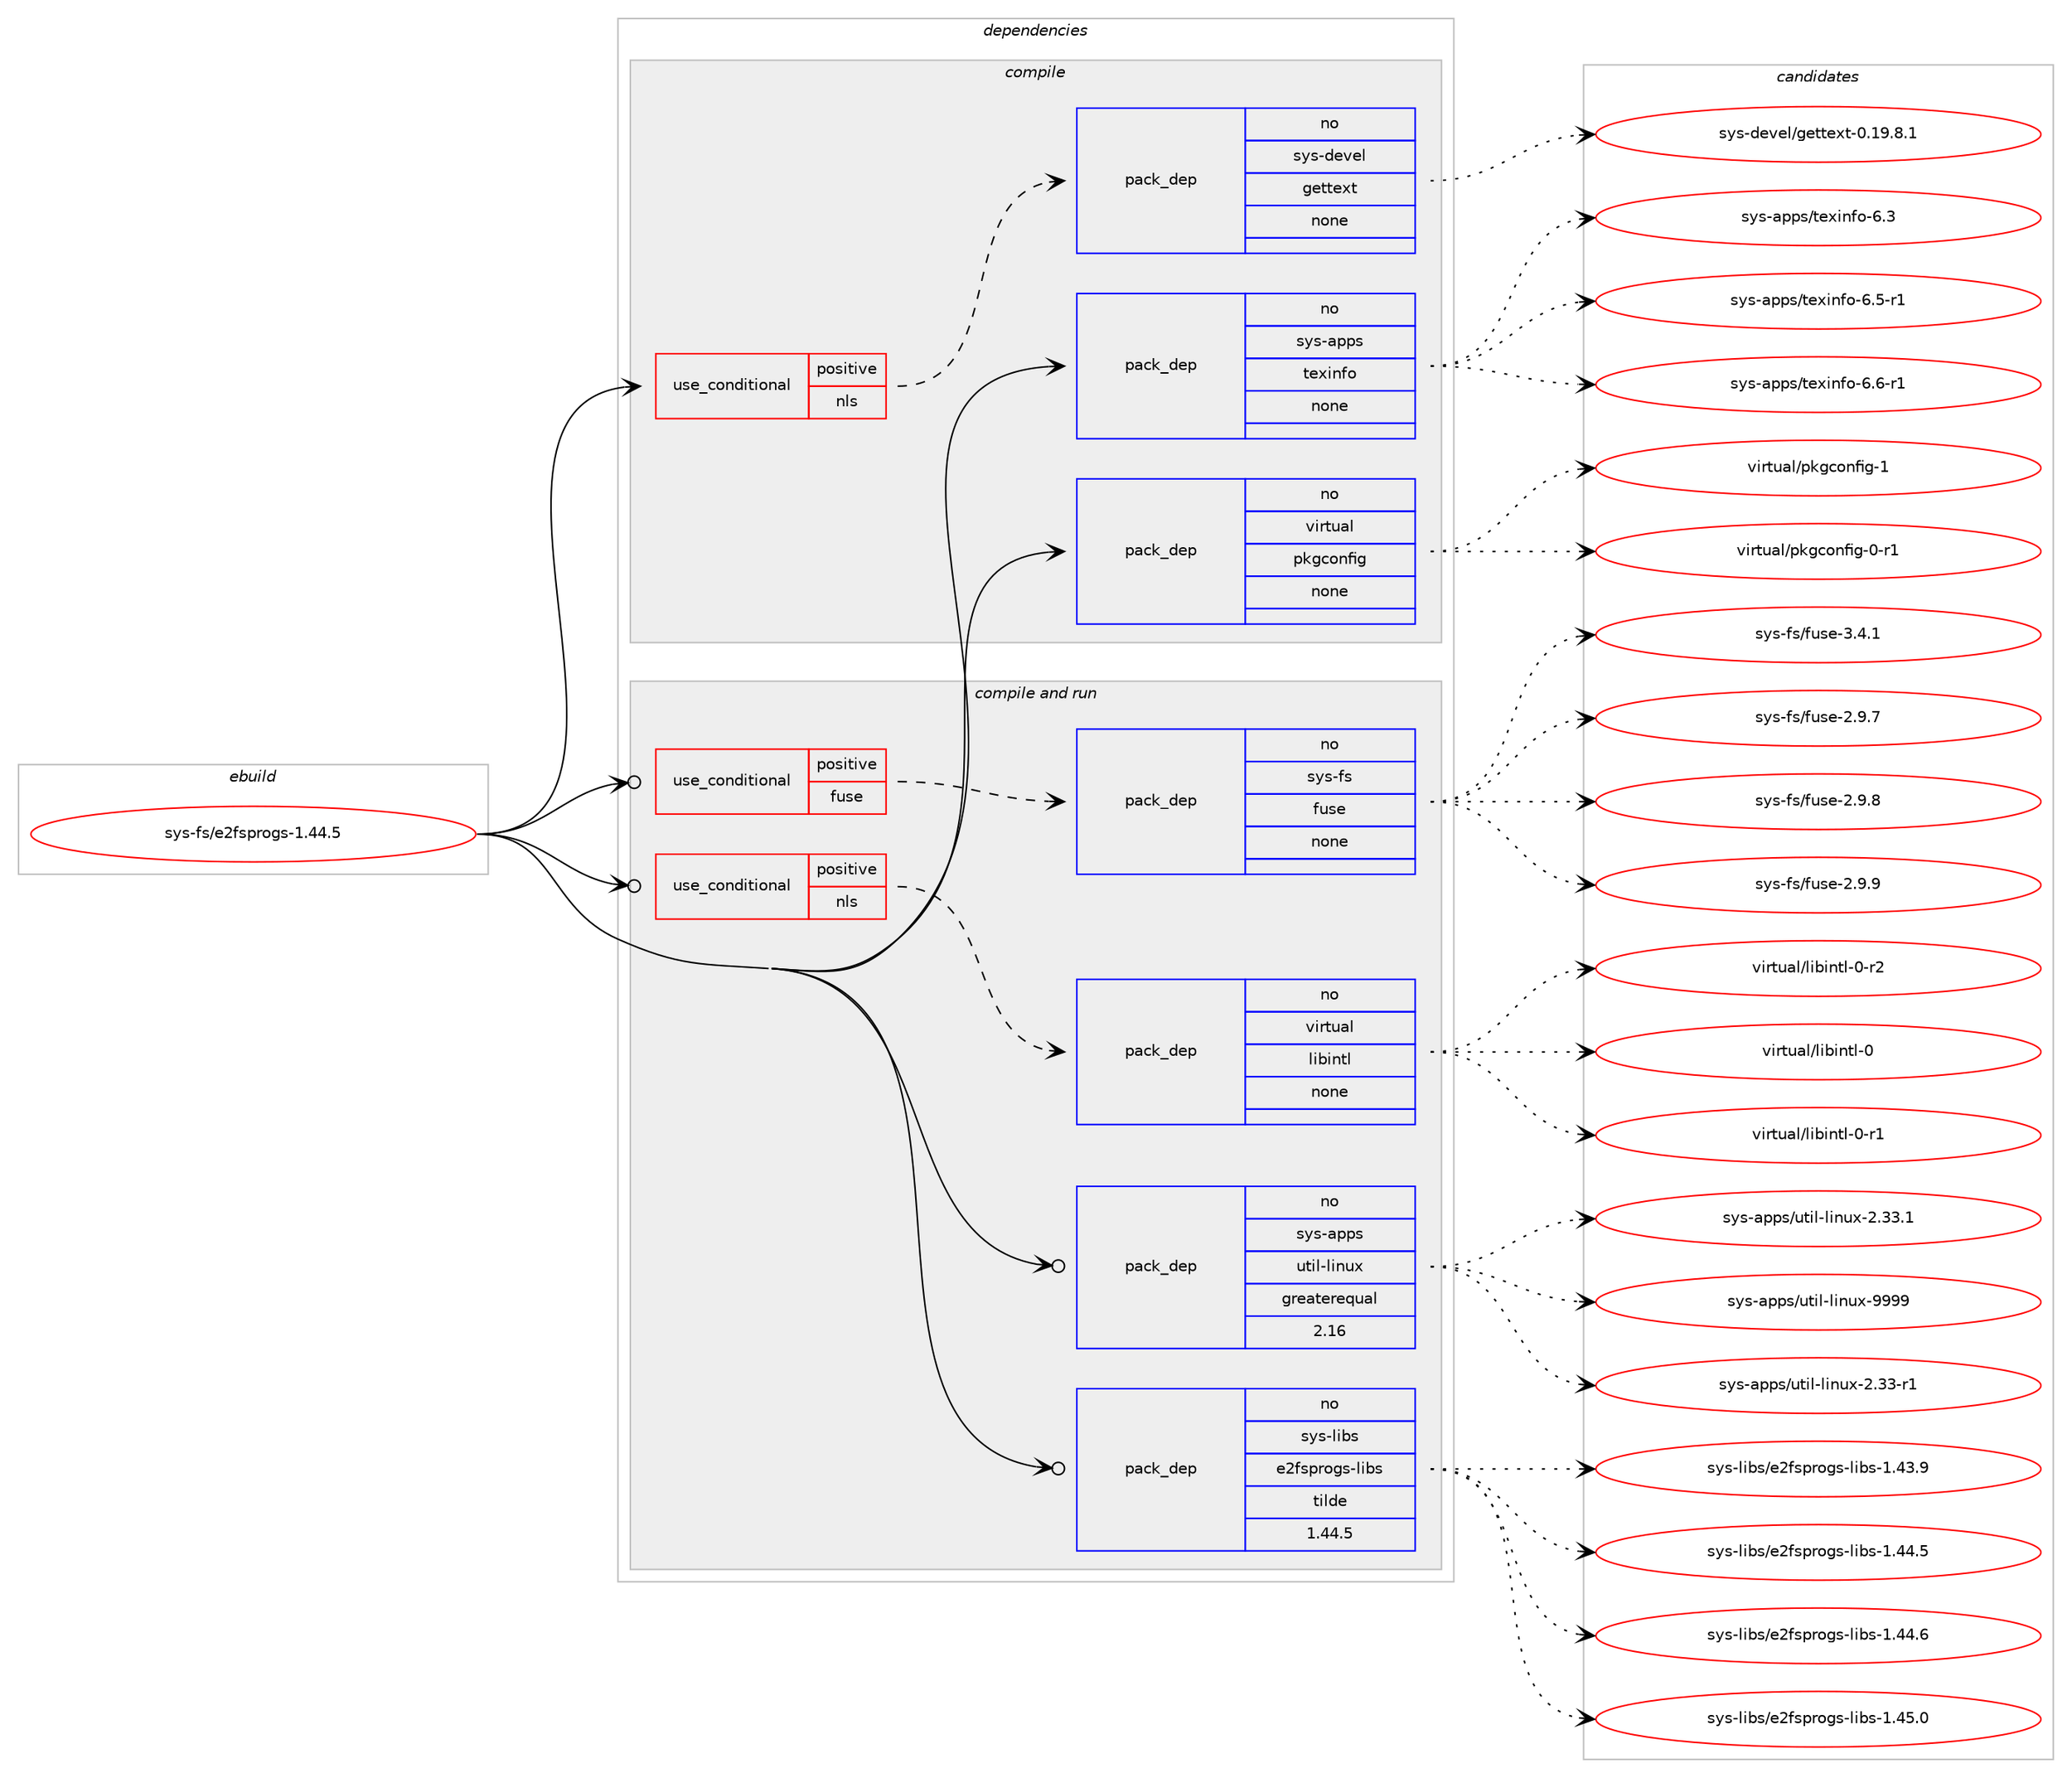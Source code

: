 digraph prolog {

# *************
# Graph options
# *************

newrank=true;
concentrate=true;
compound=true;
graph [rankdir=LR,fontname=Helvetica,fontsize=10,ranksep=1.5];#, ranksep=2.5, nodesep=0.2];
edge  [arrowhead=vee];
node  [fontname=Helvetica,fontsize=10];

# **********
# The ebuild
# **********

subgraph cluster_leftcol {
color=gray;
rank=same;
label=<<i>ebuild</i>>;
id [label="sys-fs/e2fsprogs-1.44.5", color=red, width=4, href="../sys-fs/e2fsprogs-1.44.5.svg"];
}

# ****************
# The dependencies
# ****************

subgraph cluster_midcol {
color=gray;
label=<<i>dependencies</i>>;
subgraph cluster_compile {
fillcolor="#eeeeee";
style=filled;
label=<<i>compile</i>>;
subgraph cond348 {
dependency3220 [label=<<TABLE BORDER="0" CELLBORDER="1" CELLSPACING="0" CELLPADDING="4"><TR><TD ROWSPAN="3" CELLPADDING="10">use_conditional</TD></TR><TR><TD>positive</TD></TR><TR><TD>nls</TD></TR></TABLE>>, shape=none, color=red];
subgraph pack2804 {
dependency3221 [label=<<TABLE BORDER="0" CELLBORDER="1" CELLSPACING="0" CELLPADDING="4" WIDTH="220"><TR><TD ROWSPAN="6" CELLPADDING="30">pack_dep</TD></TR><TR><TD WIDTH="110">no</TD></TR><TR><TD>sys-devel</TD></TR><TR><TD>gettext</TD></TR><TR><TD>none</TD></TR><TR><TD></TD></TR></TABLE>>, shape=none, color=blue];
}
dependency3220:e -> dependency3221:w [weight=20,style="dashed",arrowhead="vee"];
}
id:e -> dependency3220:w [weight=20,style="solid",arrowhead="vee"];
subgraph pack2805 {
dependency3222 [label=<<TABLE BORDER="0" CELLBORDER="1" CELLSPACING="0" CELLPADDING="4" WIDTH="220"><TR><TD ROWSPAN="6" CELLPADDING="30">pack_dep</TD></TR><TR><TD WIDTH="110">no</TD></TR><TR><TD>sys-apps</TD></TR><TR><TD>texinfo</TD></TR><TR><TD>none</TD></TR><TR><TD></TD></TR></TABLE>>, shape=none, color=blue];
}
id:e -> dependency3222:w [weight=20,style="solid",arrowhead="vee"];
subgraph pack2806 {
dependency3223 [label=<<TABLE BORDER="0" CELLBORDER="1" CELLSPACING="0" CELLPADDING="4" WIDTH="220"><TR><TD ROWSPAN="6" CELLPADDING="30">pack_dep</TD></TR><TR><TD WIDTH="110">no</TD></TR><TR><TD>virtual</TD></TR><TR><TD>pkgconfig</TD></TR><TR><TD>none</TD></TR><TR><TD></TD></TR></TABLE>>, shape=none, color=blue];
}
id:e -> dependency3223:w [weight=20,style="solid",arrowhead="vee"];
}
subgraph cluster_compileandrun {
fillcolor="#eeeeee";
style=filled;
label=<<i>compile and run</i>>;
subgraph cond349 {
dependency3224 [label=<<TABLE BORDER="0" CELLBORDER="1" CELLSPACING="0" CELLPADDING="4"><TR><TD ROWSPAN="3" CELLPADDING="10">use_conditional</TD></TR><TR><TD>positive</TD></TR><TR><TD>fuse</TD></TR></TABLE>>, shape=none, color=red];
subgraph pack2807 {
dependency3225 [label=<<TABLE BORDER="0" CELLBORDER="1" CELLSPACING="0" CELLPADDING="4" WIDTH="220"><TR><TD ROWSPAN="6" CELLPADDING="30">pack_dep</TD></TR><TR><TD WIDTH="110">no</TD></TR><TR><TD>sys-fs</TD></TR><TR><TD>fuse</TD></TR><TR><TD>none</TD></TR><TR><TD></TD></TR></TABLE>>, shape=none, color=blue];
}
dependency3224:e -> dependency3225:w [weight=20,style="dashed",arrowhead="vee"];
}
id:e -> dependency3224:w [weight=20,style="solid",arrowhead="odotvee"];
subgraph cond350 {
dependency3226 [label=<<TABLE BORDER="0" CELLBORDER="1" CELLSPACING="0" CELLPADDING="4"><TR><TD ROWSPAN="3" CELLPADDING="10">use_conditional</TD></TR><TR><TD>positive</TD></TR><TR><TD>nls</TD></TR></TABLE>>, shape=none, color=red];
subgraph pack2808 {
dependency3227 [label=<<TABLE BORDER="0" CELLBORDER="1" CELLSPACING="0" CELLPADDING="4" WIDTH="220"><TR><TD ROWSPAN="6" CELLPADDING="30">pack_dep</TD></TR><TR><TD WIDTH="110">no</TD></TR><TR><TD>virtual</TD></TR><TR><TD>libintl</TD></TR><TR><TD>none</TD></TR><TR><TD></TD></TR></TABLE>>, shape=none, color=blue];
}
dependency3226:e -> dependency3227:w [weight=20,style="dashed",arrowhead="vee"];
}
id:e -> dependency3226:w [weight=20,style="solid",arrowhead="odotvee"];
subgraph pack2809 {
dependency3228 [label=<<TABLE BORDER="0" CELLBORDER="1" CELLSPACING="0" CELLPADDING="4" WIDTH="220"><TR><TD ROWSPAN="6" CELLPADDING="30">pack_dep</TD></TR><TR><TD WIDTH="110">no</TD></TR><TR><TD>sys-apps</TD></TR><TR><TD>util-linux</TD></TR><TR><TD>greaterequal</TD></TR><TR><TD>2.16</TD></TR></TABLE>>, shape=none, color=blue];
}
id:e -> dependency3228:w [weight=20,style="solid",arrowhead="odotvee"];
subgraph pack2810 {
dependency3229 [label=<<TABLE BORDER="0" CELLBORDER="1" CELLSPACING="0" CELLPADDING="4" WIDTH="220"><TR><TD ROWSPAN="6" CELLPADDING="30">pack_dep</TD></TR><TR><TD WIDTH="110">no</TD></TR><TR><TD>sys-libs</TD></TR><TR><TD>e2fsprogs-libs</TD></TR><TR><TD>tilde</TD></TR><TR><TD>1.44.5</TD></TR></TABLE>>, shape=none, color=blue];
}
id:e -> dependency3229:w [weight=20,style="solid",arrowhead="odotvee"];
}
subgraph cluster_run {
fillcolor="#eeeeee";
style=filled;
label=<<i>run</i>>;
}
}

# **************
# The candidates
# **************

subgraph cluster_choices {
rank=same;
color=gray;
label=<<i>candidates</i>>;

subgraph choice2804 {
color=black;
nodesep=1;
choice1151211154510010111810110847103101116116101120116454846495746564649 [label="sys-devel/gettext-0.19.8.1", color=red, width=4,href="../sys-devel/gettext-0.19.8.1.svg"];
dependency3221:e -> choice1151211154510010111810110847103101116116101120116454846495746564649:w [style=dotted,weight="100"];
}
subgraph choice2805 {
color=black;
nodesep=1;
choice11512111545971121121154711610112010511010211145544651 [label="sys-apps/texinfo-6.3", color=red, width=4,href="../sys-apps/texinfo-6.3.svg"];
choice115121115459711211211547116101120105110102111455446534511449 [label="sys-apps/texinfo-6.5-r1", color=red, width=4,href="../sys-apps/texinfo-6.5-r1.svg"];
choice115121115459711211211547116101120105110102111455446544511449 [label="sys-apps/texinfo-6.6-r1", color=red, width=4,href="../sys-apps/texinfo-6.6-r1.svg"];
dependency3222:e -> choice11512111545971121121154711610112010511010211145544651:w [style=dotted,weight="100"];
dependency3222:e -> choice115121115459711211211547116101120105110102111455446534511449:w [style=dotted,weight="100"];
dependency3222:e -> choice115121115459711211211547116101120105110102111455446544511449:w [style=dotted,weight="100"];
}
subgraph choice2806 {
color=black;
nodesep=1;
choice11810511411611797108471121071039911111010210510345484511449 [label="virtual/pkgconfig-0-r1", color=red, width=4,href="../virtual/pkgconfig-0-r1.svg"];
choice1181051141161179710847112107103991111101021051034549 [label="virtual/pkgconfig-1", color=red, width=4,href="../virtual/pkgconfig-1.svg"];
dependency3223:e -> choice11810511411611797108471121071039911111010210510345484511449:w [style=dotted,weight="100"];
dependency3223:e -> choice1181051141161179710847112107103991111101021051034549:w [style=dotted,weight="100"];
}
subgraph choice2807 {
color=black;
nodesep=1;
choice1151211154510211547102117115101455046574655 [label="sys-fs/fuse-2.9.7", color=red, width=4,href="../sys-fs/fuse-2.9.7.svg"];
choice1151211154510211547102117115101455046574656 [label="sys-fs/fuse-2.9.8", color=red, width=4,href="../sys-fs/fuse-2.9.8.svg"];
choice1151211154510211547102117115101455046574657 [label="sys-fs/fuse-2.9.9", color=red, width=4,href="../sys-fs/fuse-2.9.9.svg"];
choice1151211154510211547102117115101455146524649 [label="sys-fs/fuse-3.4.1", color=red, width=4,href="../sys-fs/fuse-3.4.1.svg"];
dependency3225:e -> choice1151211154510211547102117115101455046574655:w [style=dotted,weight="100"];
dependency3225:e -> choice1151211154510211547102117115101455046574656:w [style=dotted,weight="100"];
dependency3225:e -> choice1151211154510211547102117115101455046574657:w [style=dotted,weight="100"];
dependency3225:e -> choice1151211154510211547102117115101455146524649:w [style=dotted,weight="100"];
}
subgraph choice2808 {
color=black;
nodesep=1;
choice1181051141161179710847108105981051101161084548 [label="virtual/libintl-0", color=red, width=4,href="../virtual/libintl-0.svg"];
choice11810511411611797108471081059810511011610845484511449 [label="virtual/libintl-0-r1", color=red, width=4,href="../virtual/libintl-0-r1.svg"];
choice11810511411611797108471081059810511011610845484511450 [label="virtual/libintl-0-r2", color=red, width=4,href="../virtual/libintl-0-r2.svg"];
dependency3227:e -> choice1181051141161179710847108105981051101161084548:w [style=dotted,weight="100"];
dependency3227:e -> choice11810511411611797108471081059810511011610845484511449:w [style=dotted,weight="100"];
dependency3227:e -> choice11810511411611797108471081059810511011610845484511450:w [style=dotted,weight="100"];
}
subgraph choice2809 {
color=black;
nodesep=1;
choice1151211154597112112115471171161051084510810511011712045504651514511449 [label="sys-apps/util-linux-2.33-r1", color=red, width=4,href="../sys-apps/util-linux-2.33-r1.svg"];
choice1151211154597112112115471171161051084510810511011712045504651514649 [label="sys-apps/util-linux-2.33.1", color=red, width=4,href="../sys-apps/util-linux-2.33.1.svg"];
choice115121115459711211211547117116105108451081051101171204557575757 [label="sys-apps/util-linux-9999", color=red, width=4,href="../sys-apps/util-linux-9999.svg"];
dependency3228:e -> choice1151211154597112112115471171161051084510810511011712045504651514511449:w [style=dotted,weight="100"];
dependency3228:e -> choice1151211154597112112115471171161051084510810511011712045504651514649:w [style=dotted,weight="100"];
dependency3228:e -> choice115121115459711211211547117116105108451081051101171204557575757:w [style=dotted,weight="100"];
}
subgraph choice2810 {
color=black;
nodesep=1;
choice11512111545108105981154710150102115112114111103115451081059811545494652514657 [label="sys-libs/e2fsprogs-libs-1.43.9", color=red, width=4,href="../sys-libs/e2fsprogs-libs-1.43.9.svg"];
choice11512111545108105981154710150102115112114111103115451081059811545494652524653 [label="sys-libs/e2fsprogs-libs-1.44.5", color=red, width=4,href="../sys-libs/e2fsprogs-libs-1.44.5.svg"];
choice11512111545108105981154710150102115112114111103115451081059811545494652524654 [label="sys-libs/e2fsprogs-libs-1.44.6", color=red, width=4,href="../sys-libs/e2fsprogs-libs-1.44.6.svg"];
choice11512111545108105981154710150102115112114111103115451081059811545494652534648 [label="sys-libs/e2fsprogs-libs-1.45.0", color=red, width=4,href="../sys-libs/e2fsprogs-libs-1.45.0.svg"];
dependency3229:e -> choice11512111545108105981154710150102115112114111103115451081059811545494652514657:w [style=dotted,weight="100"];
dependency3229:e -> choice11512111545108105981154710150102115112114111103115451081059811545494652524653:w [style=dotted,weight="100"];
dependency3229:e -> choice11512111545108105981154710150102115112114111103115451081059811545494652524654:w [style=dotted,weight="100"];
dependency3229:e -> choice11512111545108105981154710150102115112114111103115451081059811545494652534648:w [style=dotted,weight="100"];
}
}

}
